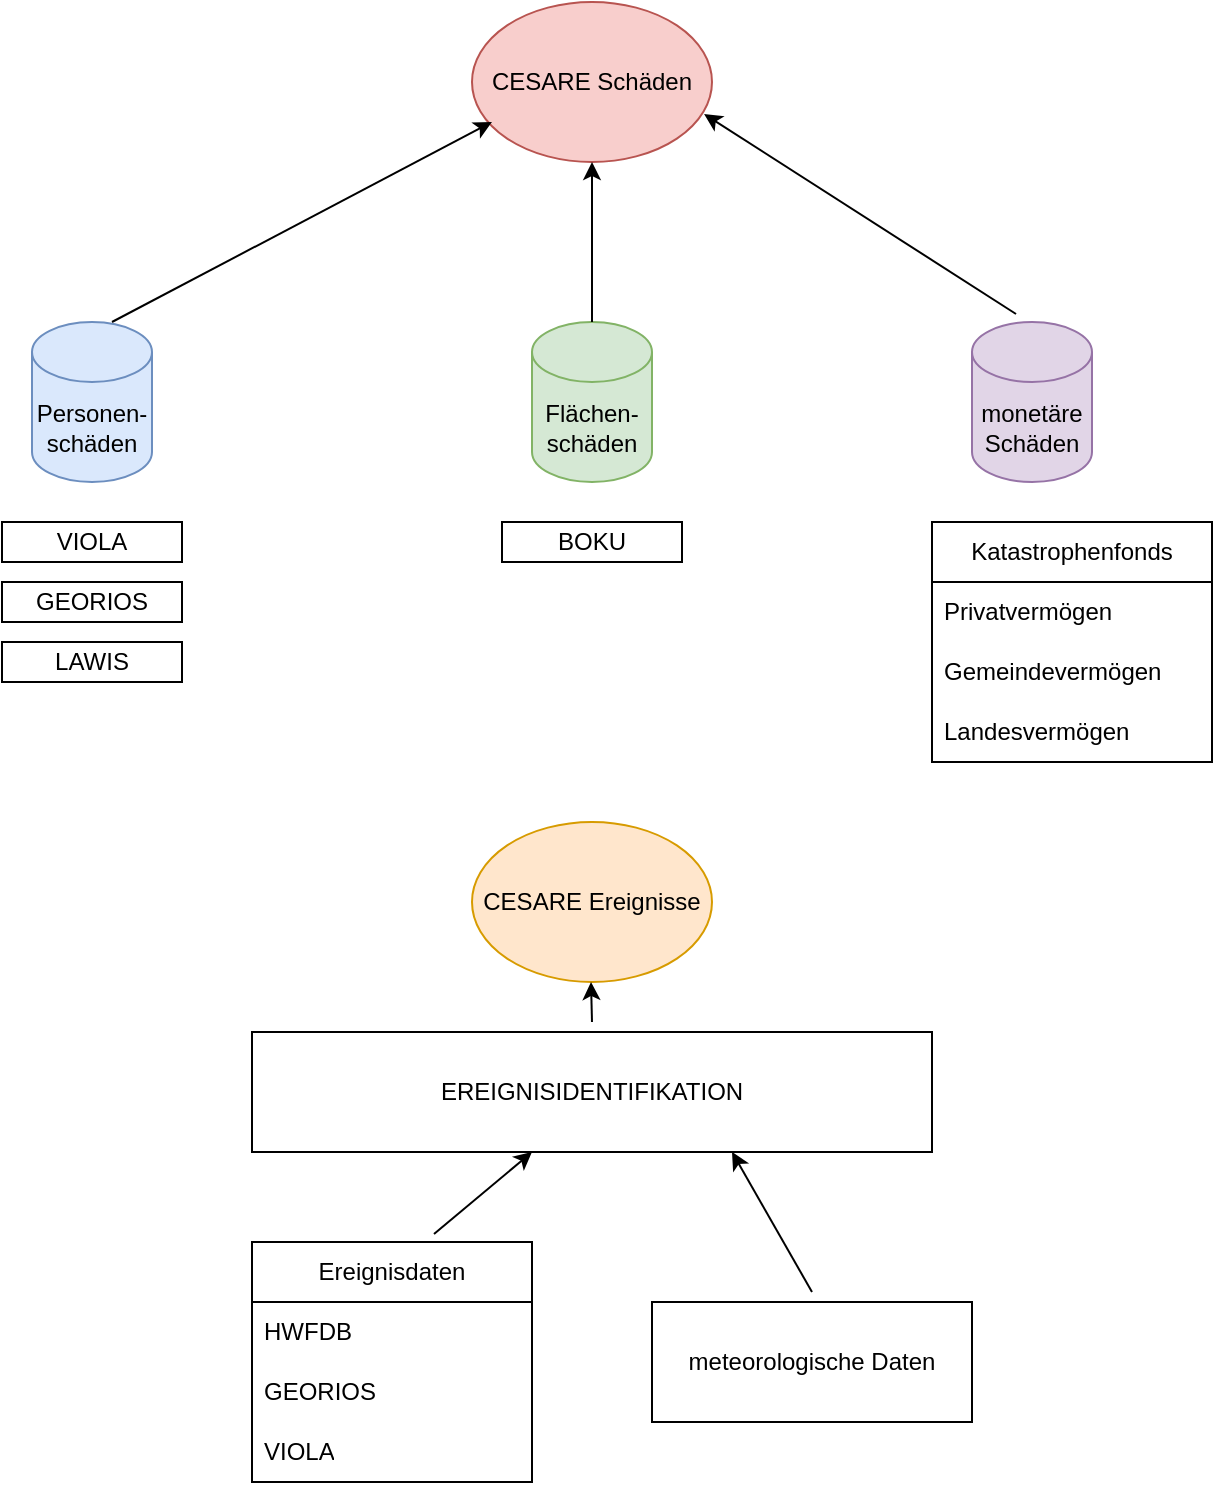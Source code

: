 <mxfile version="24.2.2" type="github">
  <diagram name="Seite-1" id="W0qJ5vpSVcxyYFi0nM3V">
    <mxGraphModel dx="1194" dy="750" grid="1" gridSize="10" guides="1" tooltips="1" connect="1" arrows="1" fold="1" page="1" pageScale="1" pageWidth="827" pageHeight="1169" math="0" shadow="0">
      <root>
        <mxCell id="0" />
        <mxCell id="1" parent="0" />
        <mxCell id="kHQiDmXWFG1dcJ18tVJ2-1" value="Personen-schäden" style="shape=cylinder3;whiteSpace=wrap;html=1;boundedLbl=1;backgroundOutline=1;size=15;fillColor=#dae8fc;strokeColor=#6c8ebf;" vertex="1" parent="1">
          <mxGeometry x="130" y="170" width="60" height="80" as="geometry" />
        </mxCell>
        <mxCell id="kHQiDmXWFG1dcJ18tVJ2-2" value="Flächen-schäden" style="shape=cylinder3;whiteSpace=wrap;html=1;boundedLbl=1;backgroundOutline=1;size=15;fillColor=#d5e8d4;strokeColor=#82b366;" vertex="1" parent="1">
          <mxGeometry x="380" y="170" width="60" height="80" as="geometry" />
        </mxCell>
        <mxCell id="kHQiDmXWFG1dcJ18tVJ2-3" value="monetäre Schäden" style="shape=cylinder3;whiteSpace=wrap;html=1;boundedLbl=1;backgroundOutline=1;size=15;fillColor=#e1d5e7;strokeColor=#9673a6;" vertex="1" parent="1">
          <mxGeometry x="600" y="170" width="60" height="80" as="geometry" />
        </mxCell>
        <mxCell id="kHQiDmXWFG1dcJ18tVJ2-4" value="CESARE Schäden" style="ellipse;whiteSpace=wrap;html=1;fillColor=#f8cecc;strokeColor=#b85450;" vertex="1" parent="1">
          <mxGeometry x="350" y="10" width="120" height="80" as="geometry" />
        </mxCell>
        <mxCell id="kHQiDmXWFG1dcJ18tVJ2-5" value="" style="endArrow=classic;html=1;rounded=0;exitX=0.5;exitY=0;exitDx=0;exitDy=0;exitPerimeter=0;" edge="1" parent="1">
          <mxGeometry width="50" height="50" relative="1" as="geometry">
            <mxPoint x="170" y="170" as="sourcePoint" />
            <mxPoint x="360" y="70" as="targetPoint" />
          </mxGeometry>
        </mxCell>
        <mxCell id="kHQiDmXWFG1dcJ18tVJ2-6" value="" style="endArrow=classic;html=1;rounded=0;exitX=0.5;exitY=0;exitDx=0;exitDy=0;exitPerimeter=0;" edge="1" parent="1" source="kHQiDmXWFG1dcJ18tVJ2-2">
          <mxGeometry width="50" height="50" relative="1" as="geometry">
            <mxPoint x="410" y="160" as="sourcePoint" />
            <mxPoint x="410" y="90" as="targetPoint" />
          </mxGeometry>
        </mxCell>
        <mxCell id="kHQiDmXWFG1dcJ18tVJ2-7" value="" style="endArrow=classic;html=1;rounded=0;exitX=0.367;exitY=-0.05;exitDx=0;exitDy=0;exitPerimeter=0;entryX=0.967;entryY=0.7;entryDx=0;entryDy=0;entryPerimeter=0;" edge="1" parent="1" source="kHQiDmXWFG1dcJ18tVJ2-3" target="kHQiDmXWFG1dcJ18tVJ2-4">
          <mxGeometry width="50" height="50" relative="1" as="geometry">
            <mxPoint x="480" y="140" as="sourcePoint" />
            <mxPoint x="460" y="60" as="targetPoint" />
          </mxGeometry>
        </mxCell>
        <mxCell id="kHQiDmXWFG1dcJ18tVJ2-9" value="VIOLA" style="rounded=0;whiteSpace=wrap;html=1;" vertex="1" parent="1">
          <mxGeometry x="115" y="270" width="90" height="20" as="geometry" />
        </mxCell>
        <mxCell id="kHQiDmXWFG1dcJ18tVJ2-10" value="GEORIOS" style="rounded=0;whiteSpace=wrap;html=1;" vertex="1" parent="1">
          <mxGeometry x="115" y="300" width="90" height="20" as="geometry" />
        </mxCell>
        <mxCell id="kHQiDmXWFG1dcJ18tVJ2-11" value="LAWIS" style="rounded=0;whiteSpace=wrap;html=1;" vertex="1" parent="1">
          <mxGeometry x="115" y="330" width="90" height="20" as="geometry" />
        </mxCell>
        <mxCell id="kHQiDmXWFG1dcJ18tVJ2-13" value="BOKU" style="rounded=0;whiteSpace=wrap;html=1;" vertex="1" parent="1">
          <mxGeometry x="365" y="270" width="90" height="20" as="geometry" />
        </mxCell>
        <mxCell id="kHQiDmXWFG1dcJ18tVJ2-15" value="Katastrophenfonds" style="swimlane;fontStyle=0;childLayout=stackLayout;horizontal=1;startSize=30;horizontalStack=0;resizeParent=1;resizeParentMax=0;resizeLast=0;collapsible=1;marginBottom=0;whiteSpace=wrap;html=1;" vertex="1" parent="1">
          <mxGeometry x="580" y="270" width="140" height="120" as="geometry" />
        </mxCell>
        <mxCell id="kHQiDmXWFG1dcJ18tVJ2-16" value="Privatvermögen" style="text;strokeColor=none;fillColor=none;align=left;verticalAlign=middle;spacingLeft=4;spacingRight=4;overflow=hidden;points=[[0,0.5],[1,0.5]];portConstraint=eastwest;rotatable=0;whiteSpace=wrap;html=1;" vertex="1" parent="kHQiDmXWFG1dcJ18tVJ2-15">
          <mxGeometry y="30" width="140" height="30" as="geometry" />
        </mxCell>
        <mxCell id="kHQiDmXWFG1dcJ18tVJ2-17" value="Gemeindevermögen" style="text;strokeColor=none;fillColor=none;align=left;verticalAlign=middle;spacingLeft=4;spacingRight=4;overflow=hidden;points=[[0,0.5],[1,0.5]];portConstraint=eastwest;rotatable=0;whiteSpace=wrap;html=1;" vertex="1" parent="kHQiDmXWFG1dcJ18tVJ2-15">
          <mxGeometry y="60" width="140" height="30" as="geometry" />
        </mxCell>
        <mxCell id="kHQiDmXWFG1dcJ18tVJ2-18" value="Landesvermögen" style="text;strokeColor=none;fillColor=none;align=left;verticalAlign=middle;spacingLeft=4;spacingRight=4;overflow=hidden;points=[[0,0.5],[1,0.5]];portConstraint=eastwest;rotatable=0;whiteSpace=wrap;html=1;" vertex="1" parent="kHQiDmXWFG1dcJ18tVJ2-15">
          <mxGeometry y="90" width="140" height="30" as="geometry" />
        </mxCell>
        <mxCell id="kHQiDmXWFG1dcJ18tVJ2-19" value="CESARE Ereignisse" style="ellipse;whiteSpace=wrap;html=1;fillColor=#ffe6cc;strokeColor=#d79b00;" vertex="1" parent="1">
          <mxGeometry x="350" y="420" width="120" height="80" as="geometry" />
        </mxCell>
        <mxCell id="kHQiDmXWFG1dcJ18tVJ2-20" value="EREIGNISIDENTIFIKATION" style="rounded=0;whiteSpace=wrap;html=1;" vertex="1" parent="1">
          <mxGeometry x="240" y="525" width="340" height="60" as="geometry" />
        </mxCell>
        <mxCell id="kHQiDmXWFG1dcJ18tVJ2-21" value="" style="endArrow=classic;html=1;rounded=0;" edge="1" parent="1">
          <mxGeometry width="50" height="50" relative="1" as="geometry">
            <mxPoint x="410" y="520" as="sourcePoint" />
            <mxPoint x="409.5" y="500" as="targetPoint" />
          </mxGeometry>
        </mxCell>
        <mxCell id="kHQiDmXWFG1dcJ18tVJ2-22" value="Ereignisdaten" style="swimlane;fontStyle=0;childLayout=stackLayout;horizontal=1;startSize=30;horizontalStack=0;resizeParent=1;resizeParentMax=0;resizeLast=0;collapsible=1;marginBottom=0;whiteSpace=wrap;html=1;" vertex="1" parent="1">
          <mxGeometry x="240" y="630" width="140" height="120" as="geometry" />
        </mxCell>
        <mxCell id="kHQiDmXWFG1dcJ18tVJ2-23" value="HWFDB" style="text;strokeColor=none;fillColor=none;align=left;verticalAlign=middle;spacingLeft=4;spacingRight=4;overflow=hidden;points=[[0,0.5],[1,0.5]];portConstraint=eastwest;rotatable=0;whiteSpace=wrap;html=1;" vertex="1" parent="kHQiDmXWFG1dcJ18tVJ2-22">
          <mxGeometry y="30" width="140" height="30" as="geometry" />
        </mxCell>
        <mxCell id="kHQiDmXWFG1dcJ18tVJ2-24" value="GEORIOS" style="text;strokeColor=none;fillColor=none;align=left;verticalAlign=middle;spacingLeft=4;spacingRight=4;overflow=hidden;points=[[0,0.5],[1,0.5]];portConstraint=eastwest;rotatable=0;whiteSpace=wrap;html=1;" vertex="1" parent="kHQiDmXWFG1dcJ18tVJ2-22">
          <mxGeometry y="60" width="140" height="30" as="geometry" />
        </mxCell>
        <mxCell id="kHQiDmXWFG1dcJ18tVJ2-25" value="VIOLA" style="text;strokeColor=none;fillColor=none;align=left;verticalAlign=middle;spacingLeft=4;spacingRight=4;overflow=hidden;points=[[0,0.5],[1,0.5]];portConstraint=eastwest;rotatable=0;whiteSpace=wrap;html=1;" vertex="1" parent="kHQiDmXWFG1dcJ18tVJ2-22">
          <mxGeometry y="90" width="140" height="30" as="geometry" />
        </mxCell>
        <mxCell id="kHQiDmXWFG1dcJ18tVJ2-26" value="meteorologische Daten" style="rounded=0;whiteSpace=wrap;html=1;" vertex="1" parent="1">
          <mxGeometry x="440" y="660" width="160" height="60" as="geometry" />
        </mxCell>
        <mxCell id="kHQiDmXWFG1dcJ18tVJ2-27" value="" style="endArrow=classic;html=1;rounded=0;exitX=0.65;exitY=-0.033;exitDx=0;exitDy=0;exitPerimeter=0;" edge="1" parent="1" source="kHQiDmXWFG1dcJ18tVJ2-22">
          <mxGeometry width="50" height="50" relative="1" as="geometry">
            <mxPoint x="340" y="620" as="sourcePoint" />
            <mxPoint x="380" y="585" as="targetPoint" />
          </mxGeometry>
        </mxCell>
        <mxCell id="kHQiDmXWFG1dcJ18tVJ2-28" value="" style="endArrow=classic;html=1;rounded=0;" edge="1" parent="1">
          <mxGeometry width="50" height="50" relative="1" as="geometry">
            <mxPoint x="520" y="655" as="sourcePoint" />
            <mxPoint x="480" y="585" as="targetPoint" />
          </mxGeometry>
        </mxCell>
      </root>
    </mxGraphModel>
  </diagram>
</mxfile>
